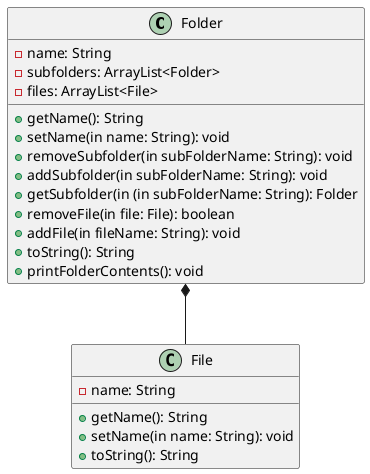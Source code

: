 @startuml

Folder *-- File

class File {
  - name: String

  + getName(): String
  + setName(in name: String): void
  + toString(): String
}

class Folder {
  - name: String
  - subfolders: ArrayList<Folder>
  - files: ArrayList<File>

  + getName(): String
  + setName(in name: String): void
  + removeSubfolder(in subFolderName: String): void
  + addSubfolder(in subFolderName: String): void
  + getSubfolder(in (in subFolderName: String): Folder
  + removeFile(in file: File): boolean
  + addFile(in fileName: String): void
  + toString(): String
  + printFolderContents(): void
}

@enduml